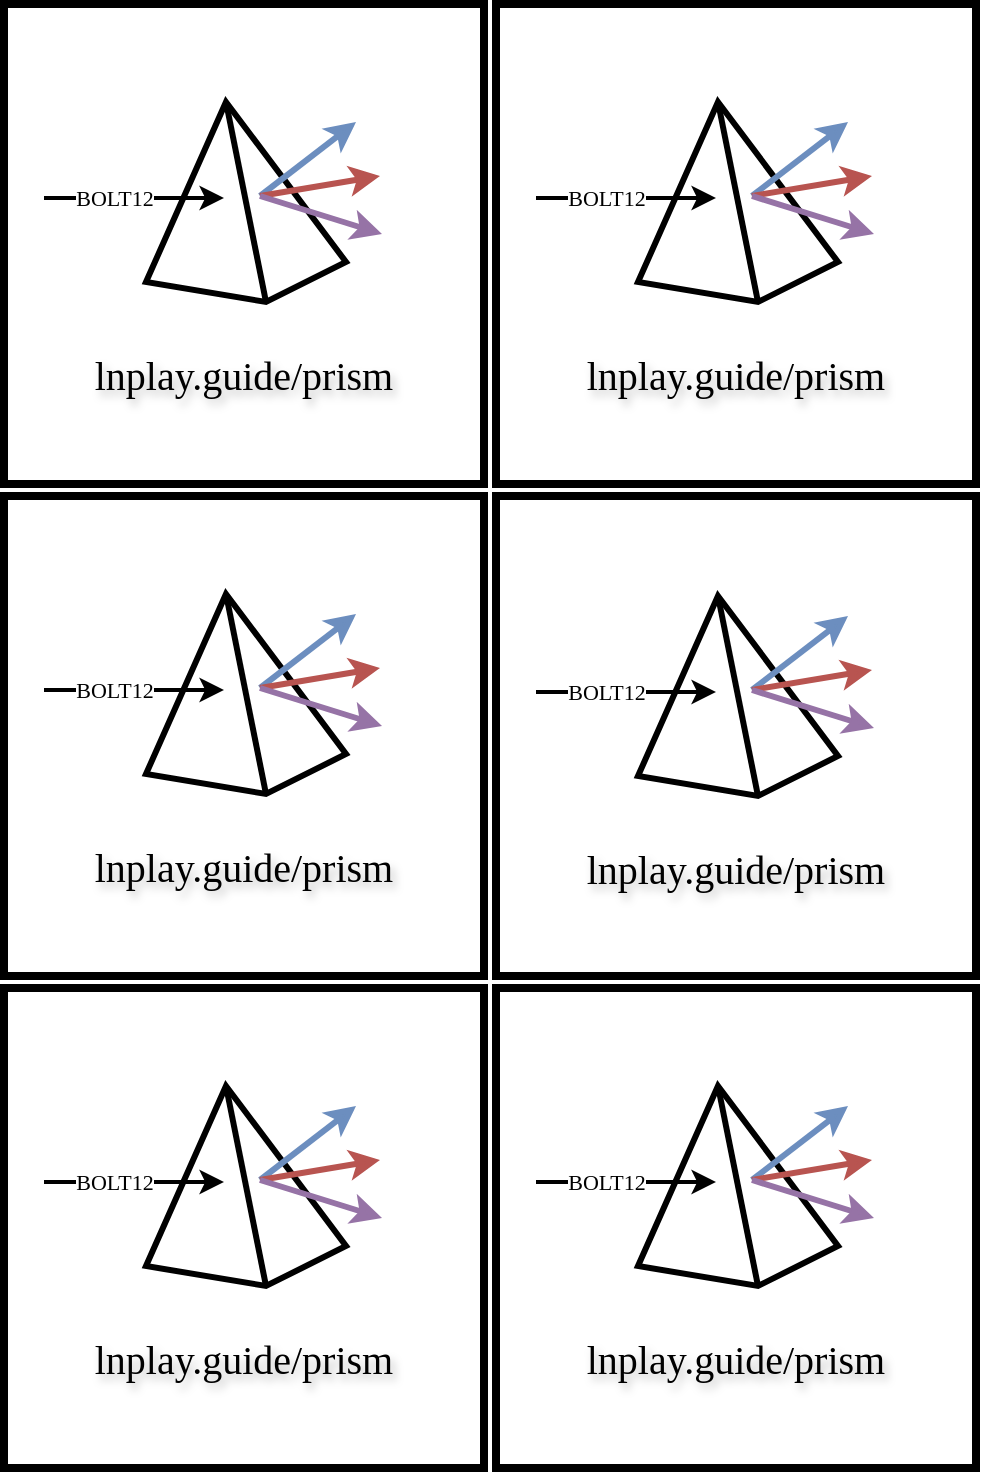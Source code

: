 <mxfile version="24.8.0">
  <diagram name="Page-1" id="ZYQRLcKwHmRgvJAvU76w">
    <mxGraphModel dx="2284" dy="1813" grid="1" gridSize="10" guides="1" tooltips="1" connect="1" arrows="1" fold="1" page="1" pageScale="1" pageWidth="850" pageHeight="1100" math="0" shadow="0">
      <root>
        <mxCell id="0" />
        <mxCell id="1" parent="0" />
        <mxCell id="FGZcqcQYOmMzmjyI6rhA-115" value="" style="group" vertex="1" connectable="0" parent="1">
          <mxGeometry x="-680" y="-960" width="240" height="240" as="geometry" />
        </mxCell>
        <mxCell id="FGZcqcQYOmMzmjyI6rhA-1" value="" style="rounded=0;whiteSpace=wrap;html=1;strokeWidth=4;" vertex="1" parent="FGZcqcQYOmMzmjyI6rhA-115">
          <mxGeometry width="240" height="240" as="geometry" />
        </mxCell>
        <mxCell id="FGZcqcQYOmMzmjyI6rhA-2" value="" style="verticalLabelPosition=bottom;verticalAlign=top;html=1;shape=mxgraph.basic.pyramid;dx1=0.4;dx2=0.6;dy1=0.9;dy2=0.8;strokeWidth=3;" vertex="1" parent="FGZcqcQYOmMzmjyI6rhA-115">
          <mxGeometry x="71" y="49" width="100" height="100" as="geometry" />
        </mxCell>
        <mxCell id="FGZcqcQYOmMzmjyI6rhA-3" value="&lt;font data-font-src=&quot;https://fonts.googleapis.com/css?family=Ubuntu&quot; face=&quot;Ubuntu&quot;&gt;lnplay.guide/prism&lt;/font&gt;" style="text;html=1;align=center;verticalAlign=middle;whiteSpace=wrap;rounded=0;fontSize=20;fontStyle=0;fontFamily=Helvetica;labelBackgroundColor=none;labelBorderColor=none;textShadow=1;" vertex="1" parent="FGZcqcQYOmMzmjyI6rhA-115">
          <mxGeometry y="170" width="240" height="30" as="geometry" />
        </mxCell>
        <mxCell id="FGZcqcQYOmMzmjyI6rhA-4" value="BOLT12" style="endArrow=classic;html=1;rounded=0;flowAnimation=0;strokeWidth=2;shadow=0;endFill=1;fontFamily=Ubuntu;fontSource=https%3A%2F%2Ffonts.googleapis.com%2Fcss%3Ffamily%3DUbuntu;" edge="1" parent="FGZcqcQYOmMzmjyI6rhA-115">
          <mxGeometry x="-0.218" width="50" height="50" relative="1" as="geometry">
            <mxPoint x="20" y="97" as="sourcePoint" />
            <mxPoint x="110" y="97" as="targetPoint" />
            <mxPoint as="offset" />
          </mxGeometry>
        </mxCell>
        <mxCell id="FGZcqcQYOmMzmjyI6rhA-5" value="" style="endArrow=classic;html=1;rounded=0;flowAnimation=0;strokeWidth=3;fillColor=#dae8fc;strokeColor=#6c8ebf;endFill=1;" edge="1" parent="FGZcqcQYOmMzmjyI6rhA-115">
          <mxGeometry x="-0.218" width="50" height="50" relative="1" as="geometry">
            <mxPoint x="128" y="96" as="sourcePoint" />
            <mxPoint x="176" y="59" as="targetPoint" />
            <mxPoint as="offset" />
          </mxGeometry>
        </mxCell>
        <mxCell id="FGZcqcQYOmMzmjyI6rhA-6" value="" style="endArrow=classic;html=1;rounded=0;flowAnimation=0;strokeWidth=3;fillColor=#f8cecc;strokeColor=#b85450;endFill=1;" edge="1" parent="FGZcqcQYOmMzmjyI6rhA-115">
          <mxGeometry x="-0.218" width="50" height="50" relative="1" as="geometry">
            <mxPoint x="128" y="96" as="sourcePoint" />
            <mxPoint x="188" y="86" as="targetPoint" />
            <mxPoint as="offset" />
          </mxGeometry>
        </mxCell>
        <mxCell id="FGZcqcQYOmMzmjyI6rhA-7" value="" style="endArrow=classic;html=1;rounded=1;flowAnimation=0;strokeWidth=3;curved=0;fillColor=#e1d5e7;strokeColor=#9673a6;endFill=1;" edge="1" parent="FGZcqcQYOmMzmjyI6rhA-115">
          <mxGeometry x="-0.218" width="50" height="50" relative="1" as="geometry">
            <mxPoint x="128" y="96" as="sourcePoint" />
            <mxPoint x="189" y="115" as="targetPoint" />
            <mxPoint as="offset" />
          </mxGeometry>
        </mxCell>
        <mxCell id="FGZcqcQYOmMzmjyI6rhA-124" value="" style="group" vertex="1" connectable="0" parent="1">
          <mxGeometry x="-680" y="-714" width="240" height="240" as="geometry" />
        </mxCell>
        <mxCell id="FGZcqcQYOmMzmjyI6rhA-125" value="" style="rounded=0;whiteSpace=wrap;html=1;strokeWidth=4;" vertex="1" parent="FGZcqcQYOmMzmjyI6rhA-124">
          <mxGeometry width="240" height="240" as="geometry" />
        </mxCell>
        <mxCell id="FGZcqcQYOmMzmjyI6rhA-126" value="" style="verticalLabelPosition=bottom;verticalAlign=top;html=1;shape=mxgraph.basic.pyramid;dx1=0.4;dx2=0.6;dy1=0.9;dy2=0.8;strokeWidth=3;" vertex="1" parent="FGZcqcQYOmMzmjyI6rhA-124">
          <mxGeometry x="71" y="49" width="100" height="100" as="geometry" />
        </mxCell>
        <mxCell id="FGZcqcQYOmMzmjyI6rhA-127" value="&lt;font data-font-src=&quot;https://fonts.googleapis.com/css?family=Ubuntu&quot; face=&quot;Ubuntu&quot;&gt;lnplay.guide/prism&lt;/font&gt;" style="text;html=1;align=center;verticalAlign=middle;whiteSpace=wrap;rounded=0;fontSize=20;fontStyle=0;fontFamily=Helvetica;labelBackgroundColor=none;labelBorderColor=none;textShadow=1;" vertex="1" parent="FGZcqcQYOmMzmjyI6rhA-124">
          <mxGeometry y="170" width="240" height="30" as="geometry" />
        </mxCell>
        <mxCell id="FGZcqcQYOmMzmjyI6rhA-128" value="BOLT12" style="endArrow=classic;html=1;rounded=0;flowAnimation=0;strokeWidth=2;shadow=0;endFill=1;fontFamily=Ubuntu;fontSource=https%3A%2F%2Ffonts.googleapis.com%2Fcss%3Ffamily%3DUbuntu;" edge="1" parent="FGZcqcQYOmMzmjyI6rhA-124">
          <mxGeometry x="-0.218" width="50" height="50" relative="1" as="geometry">
            <mxPoint x="20" y="97" as="sourcePoint" />
            <mxPoint x="110" y="97" as="targetPoint" />
            <mxPoint as="offset" />
          </mxGeometry>
        </mxCell>
        <mxCell id="FGZcqcQYOmMzmjyI6rhA-129" value="" style="endArrow=classic;html=1;rounded=0;flowAnimation=0;strokeWidth=3;fillColor=#dae8fc;strokeColor=#6c8ebf;endFill=1;" edge="1" parent="FGZcqcQYOmMzmjyI6rhA-124">
          <mxGeometry x="-0.218" width="50" height="50" relative="1" as="geometry">
            <mxPoint x="128" y="96" as="sourcePoint" />
            <mxPoint x="176" y="59" as="targetPoint" />
            <mxPoint as="offset" />
          </mxGeometry>
        </mxCell>
        <mxCell id="FGZcqcQYOmMzmjyI6rhA-130" value="" style="endArrow=classic;html=1;rounded=0;flowAnimation=0;strokeWidth=3;fillColor=#f8cecc;strokeColor=#b85450;endFill=1;" edge="1" parent="FGZcqcQYOmMzmjyI6rhA-124">
          <mxGeometry x="-0.218" width="50" height="50" relative="1" as="geometry">
            <mxPoint x="128" y="96" as="sourcePoint" />
            <mxPoint x="188" y="86" as="targetPoint" />
            <mxPoint as="offset" />
          </mxGeometry>
        </mxCell>
        <mxCell id="FGZcqcQYOmMzmjyI6rhA-131" value="" style="endArrow=classic;html=1;rounded=1;flowAnimation=0;strokeWidth=3;curved=0;fillColor=#e1d5e7;strokeColor=#9673a6;endFill=1;" edge="1" parent="FGZcqcQYOmMzmjyI6rhA-124">
          <mxGeometry x="-0.218" width="50" height="50" relative="1" as="geometry">
            <mxPoint x="128" y="96" as="sourcePoint" />
            <mxPoint x="189" y="115" as="targetPoint" />
            <mxPoint as="offset" />
          </mxGeometry>
        </mxCell>
        <mxCell id="FGZcqcQYOmMzmjyI6rhA-140" value="" style="group" vertex="1" connectable="0" parent="1">
          <mxGeometry x="-680" y="-468" width="240" height="240" as="geometry" />
        </mxCell>
        <mxCell id="FGZcqcQYOmMzmjyI6rhA-141" value="" style="rounded=0;whiteSpace=wrap;html=1;strokeWidth=4;" vertex="1" parent="FGZcqcQYOmMzmjyI6rhA-140">
          <mxGeometry width="240" height="240" as="geometry" />
        </mxCell>
        <mxCell id="FGZcqcQYOmMzmjyI6rhA-142" value="" style="verticalLabelPosition=bottom;verticalAlign=top;html=1;shape=mxgraph.basic.pyramid;dx1=0.4;dx2=0.6;dy1=0.9;dy2=0.8;strokeWidth=3;" vertex="1" parent="FGZcqcQYOmMzmjyI6rhA-140">
          <mxGeometry x="71" y="49" width="100" height="100" as="geometry" />
        </mxCell>
        <mxCell id="FGZcqcQYOmMzmjyI6rhA-143" value="&lt;font data-font-src=&quot;https://fonts.googleapis.com/css?family=Ubuntu&quot; face=&quot;Ubuntu&quot;&gt;lnplay.guide/prism&lt;/font&gt;" style="text;html=1;align=center;verticalAlign=middle;whiteSpace=wrap;rounded=0;fontSize=20;fontStyle=0;fontFamily=Helvetica;labelBackgroundColor=none;labelBorderColor=none;textShadow=1;" vertex="1" parent="FGZcqcQYOmMzmjyI6rhA-140">
          <mxGeometry y="170" width="240" height="30" as="geometry" />
        </mxCell>
        <mxCell id="FGZcqcQYOmMzmjyI6rhA-144" value="BOLT12" style="endArrow=classic;html=1;rounded=0;flowAnimation=0;strokeWidth=2;shadow=0;endFill=1;fontFamily=Ubuntu;fontSource=https%3A%2F%2Ffonts.googleapis.com%2Fcss%3Ffamily%3DUbuntu;" edge="1" parent="FGZcqcQYOmMzmjyI6rhA-140">
          <mxGeometry x="-0.218" width="50" height="50" relative="1" as="geometry">
            <mxPoint x="20" y="97" as="sourcePoint" />
            <mxPoint x="110" y="97" as="targetPoint" />
            <mxPoint as="offset" />
          </mxGeometry>
        </mxCell>
        <mxCell id="FGZcqcQYOmMzmjyI6rhA-145" value="" style="endArrow=classic;html=1;rounded=0;flowAnimation=0;strokeWidth=3;fillColor=#dae8fc;strokeColor=#6c8ebf;endFill=1;" edge="1" parent="FGZcqcQYOmMzmjyI6rhA-140">
          <mxGeometry x="-0.218" width="50" height="50" relative="1" as="geometry">
            <mxPoint x="128" y="96" as="sourcePoint" />
            <mxPoint x="176" y="59" as="targetPoint" />
            <mxPoint as="offset" />
          </mxGeometry>
        </mxCell>
        <mxCell id="FGZcqcQYOmMzmjyI6rhA-146" value="" style="endArrow=classic;html=1;rounded=0;flowAnimation=0;strokeWidth=3;fillColor=#f8cecc;strokeColor=#b85450;endFill=1;" edge="1" parent="FGZcqcQYOmMzmjyI6rhA-140">
          <mxGeometry x="-0.218" width="50" height="50" relative="1" as="geometry">
            <mxPoint x="128" y="96" as="sourcePoint" />
            <mxPoint x="188" y="86" as="targetPoint" />
            <mxPoint as="offset" />
          </mxGeometry>
        </mxCell>
        <mxCell id="FGZcqcQYOmMzmjyI6rhA-147" value="" style="endArrow=classic;html=1;rounded=1;flowAnimation=0;strokeWidth=3;curved=0;fillColor=#e1d5e7;strokeColor=#9673a6;endFill=1;" edge="1" parent="FGZcqcQYOmMzmjyI6rhA-140">
          <mxGeometry x="-0.218" width="50" height="50" relative="1" as="geometry">
            <mxPoint x="128" y="96" as="sourcePoint" />
            <mxPoint x="189" y="115" as="targetPoint" />
            <mxPoint as="offset" />
          </mxGeometry>
        </mxCell>
        <mxCell id="FGZcqcQYOmMzmjyI6rhA-116" value="" style="group" vertex="1" connectable="0" parent="1">
          <mxGeometry x="-434" y="-960" width="240" height="240" as="geometry" />
        </mxCell>
        <mxCell id="FGZcqcQYOmMzmjyI6rhA-117" value="" style="rounded=0;whiteSpace=wrap;html=1;strokeWidth=4;" vertex="1" parent="FGZcqcQYOmMzmjyI6rhA-116">
          <mxGeometry width="240" height="240" as="geometry" />
        </mxCell>
        <mxCell id="FGZcqcQYOmMzmjyI6rhA-118" value="" style="verticalLabelPosition=bottom;verticalAlign=top;html=1;shape=mxgraph.basic.pyramid;dx1=0.4;dx2=0.6;dy1=0.9;dy2=0.8;strokeWidth=3;" vertex="1" parent="FGZcqcQYOmMzmjyI6rhA-116">
          <mxGeometry x="71" y="49" width="100" height="100" as="geometry" />
        </mxCell>
        <mxCell id="FGZcqcQYOmMzmjyI6rhA-119" value="&lt;font data-font-src=&quot;https://fonts.googleapis.com/css?family=Ubuntu&quot; face=&quot;Ubuntu&quot;&gt;lnplay.guide/prism&lt;/font&gt;" style="text;html=1;align=center;verticalAlign=middle;whiteSpace=wrap;rounded=0;fontSize=20;fontStyle=0;fontFamily=Helvetica;labelBackgroundColor=none;labelBorderColor=none;textShadow=1;" vertex="1" parent="FGZcqcQYOmMzmjyI6rhA-116">
          <mxGeometry y="170" width="240" height="30" as="geometry" />
        </mxCell>
        <mxCell id="FGZcqcQYOmMzmjyI6rhA-120" value="BOLT12" style="endArrow=classic;html=1;rounded=0;flowAnimation=0;strokeWidth=2;shadow=0;endFill=1;fontFamily=Ubuntu;fontSource=https%3A%2F%2Ffonts.googleapis.com%2Fcss%3Ffamily%3DUbuntu;" edge="1" parent="FGZcqcQYOmMzmjyI6rhA-116">
          <mxGeometry x="-0.218" width="50" height="50" relative="1" as="geometry">
            <mxPoint x="20" y="97" as="sourcePoint" />
            <mxPoint x="110" y="97" as="targetPoint" />
            <mxPoint as="offset" />
          </mxGeometry>
        </mxCell>
        <mxCell id="FGZcqcQYOmMzmjyI6rhA-121" value="" style="endArrow=classic;html=1;rounded=0;flowAnimation=0;strokeWidth=3;fillColor=#dae8fc;strokeColor=#6c8ebf;endFill=1;" edge="1" parent="FGZcqcQYOmMzmjyI6rhA-116">
          <mxGeometry x="-0.218" width="50" height="50" relative="1" as="geometry">
            <mxPoint x="128" y="96" as="sourcePoint" />
            <mxPoint x="176" y="59" as="targetPoint" />
            <mxPoint as="offset" />
          </mxGeometry>
        </mxCell>
        <mxCell id="FGZcqcQYOmMzmjyI6rhA-122" value="" style="endArrow=classic;html=1;rounded=0;flowAnimation=0;strokeWidth=3;fillColor=#f8cecc;strokeColor=#b85450;endFill=1;" edge="1" parent="FGZcqcQYOmMzmjyI6rhA-116">
          <mxGeometry x="-0.218" width="50" height="50" relative="1" as="geometry">
            <mxPoint x="128" y="96" as="sourcePoint" />
            <mxPoint x="188" y="86" as="targetPoint" />
            <mxPoint as="offset" />
          </mxGeometry>
        </mxCell>
        <mxCell id="FGZcqcQYOmMzmjyI6rhA-123" value="" style="endArrow=classic;html=1;rounded=1;flowAnimation=0;strokeWidth=3;curved=0;fillColor=#e1d5e7;strokeColor=#9673a6;endFill=1;" edge="1" parent="FGZcqcQYOmMzmjyI6rhA-116">
          <mxGeometry x="-0.218" width="50" height="50" relative="1" as="geometry">
            <mxPoint x="128" y="96" as="sourcePoint" />
            <mxPoint x="189" y="115" as="targetPoint" />
            <mxPoint as="offset" />
          </mxGeometry>
        </mxCell>
        <mxCell id="FGZcqcQYOmMzmjyI6rhA-148" value="" style="group" vertex="1" connectable="0" parent="1">
          <mxGeometry x="-434" y="-468" width="240" height="240" as="geometry" />
        </mxCell>
        <mxCell id="FGZcqcQYOmMzmjyI6rhA-149" value="" style="rounded=0;whiteSpace=wrap;html=1;strokeWidth=4;" vertex="1" parent="FGZcqcQYOmMzmjyI6rhA-148">
          <mxGeometry width="240" height="240" as="geometry" />
        </mxCell>
        <mxCell id="FGZcqcQYOmMzmjyI6rhA-150" value="" style="verticalLabelPosition=bottom;verticalAlign=top;html=1;shape=mxgraph.basic.pyramid;dx1=0.4;dx2=0.6;dy1=0.9;dy2=0.8;strokeWidth=3;" vertex="1" parent="FGZcqcQYOmMzmjyI6rhA-148">
          <mxGeometry x="71" y="49" width="100" height="100" as="geometry" />
        </mxCell>
        <mxCell id="FGZcqcQYOmMzmjyI6rhA-151" value="&lt;font data-font-src=&quot;https://fonts.googleapis.com/css?family=Ubuntu&quot; face=&quot;Ubuntu&quot;&gt;lnplay.guide/prism&lt;/font&gt;" style="text;html=1;align=center;verticalAlign=middle;whiteSpace=wrap;rounded=0;fontSize=20;fontStyle=0;fontFamily=Helvetica;labelBackgroundColor=none;labelBorderColor=none;textShadow=1;" vertex="1" parent="FGZcqcQYOmMzmjyI6rhA-148">
          <mxGeometry y="170" width="240" height="30" as="geometry" />
        </mxCell>
        <mxCell id="FGZcqcQYOmMzmjyI6rhA-152" value="BOLT12" style="endArrow=classic;html=1;rounded=0;flowAnimation=0;strokeWidth=2;shadow=0;endFill=1;fontFamily=Ubuntu;fontSource=https%3A%2F%2Ffonts.googleapis.com%2Fcss%3Ffamily%3DUbuntu;" edge="1" parent="FGZcqcQYOmMzmjyI6rhA-148">
          <mxGeometry x="-0.218" width="50" height="50" relative="1" as="geometry">
            <mxPoint x="20" y="97" as="sourcePoint" />
            <mxPoint x="110" y="97" as="targetPoint" />
            <mxPoint as="offset" />
          </mxGeometry>
        </mxCell>
        <mxCell id="FGZcqcQYOmMzmjyI6rhA-153" value="" style="endArrow=classic;html=1;rounded=0;flowAnimation=0;strokeWidth=3;fillColor=#dae8fc;strokeColor=#6c8ebf;endFill=1;" edge="1" parent="FGZcqcQYOmMzmjyI6rhA-148">
          <mxGeometry x="-0.218" width="50" height="50" relative="1" as="geometry">
            <mxPoint x="128" y="96" as="sourcePoint" />
            <mxPoint x="176" y="59" as="targetPoint" />
            <mxPoint as="offset" />
          </mxGeometry>
        </mxCell>
        <mxCell id="FGZcqcQYOmMzmjyI6rhA-154" value="" style="endArrow=classic;html=1;rounded=0;flowAnimation=0;strokeWidth=3;fillColor=#f8cecc;strokeColor=#b85450;endFill=1;" edge="1" parent="FGZcqcQYOmMzmjyI6rhA-148">
          <mxGeometry x="-0.218" width="50" height="50" relative="1" as="geometry">
            <mxPoint x="128" y="96" as="sourcePoint" />
            <mxPoint x="188" y="86" as="targetPoint" />
            <mxPoint as="offset" />
          </mxGeometry>
        </mxCell>
        <mxCell id="FGZcqcQYOmMzmjyI6rhA-155" value="" style="endArrow=classic;html=1;rounded=1;flowAnimation=0;strokeWidth=3;curved=0;fillColor=#e1d5e7;strokeColor=#9673a6;endFill=1;" edge="1" parent="FGZcqcQYOmMzmjyI6rhA-148">
          <mxGeometry x="-0.218" width="50" height="50" relative="1" as="geometry">
            <mxPoint x="128" y="96" as="sourcePoint" />
            <mxPoint x="189" y="115" as="targetPoint" />
            <mxPoint as="offset" />
          </mxGeometry>
        </mxCell>
        <mxCell id="FGZcqcQYOmMzmjyI6rhA-133" value="" style="rounded=0;whiteSpace=wrap;html=1;strokeWidth=4;" vertex="1" parent="1">
          <mxGeometry x="-434" y="-714" width="240" height="240" as="geometry" />
        </mxCell>
        <mxCell id="FGZcqcQYOmMzmjyI6rhA-134" value="" style="verticalLabelPosition=bottom;verticalAlign=top;html=1;shape=mxgraph.basic.pyramid;dx1=0.4;dx2=0.6;dy1=0.9;dy2=0.8;strokeWidth=3;" vertex="1" parent="1">
          <mxGeometry x="-363" y="-664" width="100" height="100" as="geometry" />
        </mxCell>
        <mxCell id="FGZcqcQYOmMzmjyI6rhA-135" value="&lt;font data-font-src=&quot;https://fonts.googleapis.com/css?family=Ubuntu&quot; face=&quot;Ubuntu&quot;&gt;lnplay.guide/prism&lt;/font&gt;" style="text;html=1;align=center;verticalAlign=middle;whiteSpace=wrap;rounded=0;fontSize=20;fontStyle=0;fontFamily=Helvetica;labelBackgroundColor=none;labelBorderColor=none;textShadow=1;" vertex="1" parent="1">
          <mxGeometry x="-434" y="-543" width="240" height="30" as="geometry" />
        </mxCell>
        <mxCell id="FGZcqcQYOmMzmjyI6rhA-136" value="BOLT12" style="endArrow=classic;html=1;rounded=0;flowAnimation=0;strokeWidth=2;shadow=0;endFill=1;fontFamily=Ubuntu;fontSource=https%3A%2F%2Ffonts.googleapis.com%2Fcss%3Ffamily%3DUbuntu;" edge="1" parent="1">
          <mxGeometry x="-0.218" width="50" height="50" relative="1" as="geometry">
            <mxPoint x="-414" y="-616" as="sourcePoint" />
            <mxPoint x="-324" y="-616" as="targetPoint" />
            <mxPoint as="offset" />
          </mxGeometry>
        </mxCell>
        <mxCell id="FGZcqcQYOmMzmjyI6rhA-137" value="" style="endArrow=classic;html=1;rounded=0;flowAnimation=0;strokeWidth=3;fillColor=#dae8fc;strokeColor=#6c8ebf;endFill=1;" edge="1" parent="1">
          <mxGeometry x="-0.218" width="50" height="50" relative="1" as="geometry">
            <mxPoint x="-306" y="-617" as="sourcePoint" />
            <mxPoint x="-258" y="-654" as="targetPoint" />
            <mxPoint as="offset" />
          </mxGeometry>
        </mxCell>
        <mxCell id="FGZcqcQYOmMzmjyI6rhA-138" value="" style="endArrow=classic;html=1;rounded=0;flowAnimation=0;strokeWidth=3;fillColor=#f8cecc;strokeColor=#b85450;endFill=1;" edge="1" parent="1">
          <mxGeometry x="-0.218" width="50" height="50" relative="1" as="geometry">
            <mxPoint x="-306" y="-617" as="sourcePoint" />
            <mxPoint x="-246" y="-627" as="targetPoint" />
            <mxPoint as="offset" />
          </mxGeometry>
        </mxCell>
        <mxCell id="FGZcqcQYOmMzmjyI6rhA-139" value="" style="endArrow=classic;html=1;rounded=1;flowAnimation=0;strokeWidth=3;curved=0;fillColor=#e1d5e7;strokeColor=#9673a6;endFill=1;" edge="1" parent="1">
          <mxGeometry x="-0.218" width="50" height="50" relative="1" as="geometry">
            <mxPoint x="-306" y="-617" as="sourcePoint" />
            <mxPoint x="-245" y="-598" as="targetPoint" />
            <mxPoint as="offset" />
          </mxGeometry>
        </mxCell>
      </root>
    </mxGraphModel>
  </diagram>
</mxfile>
